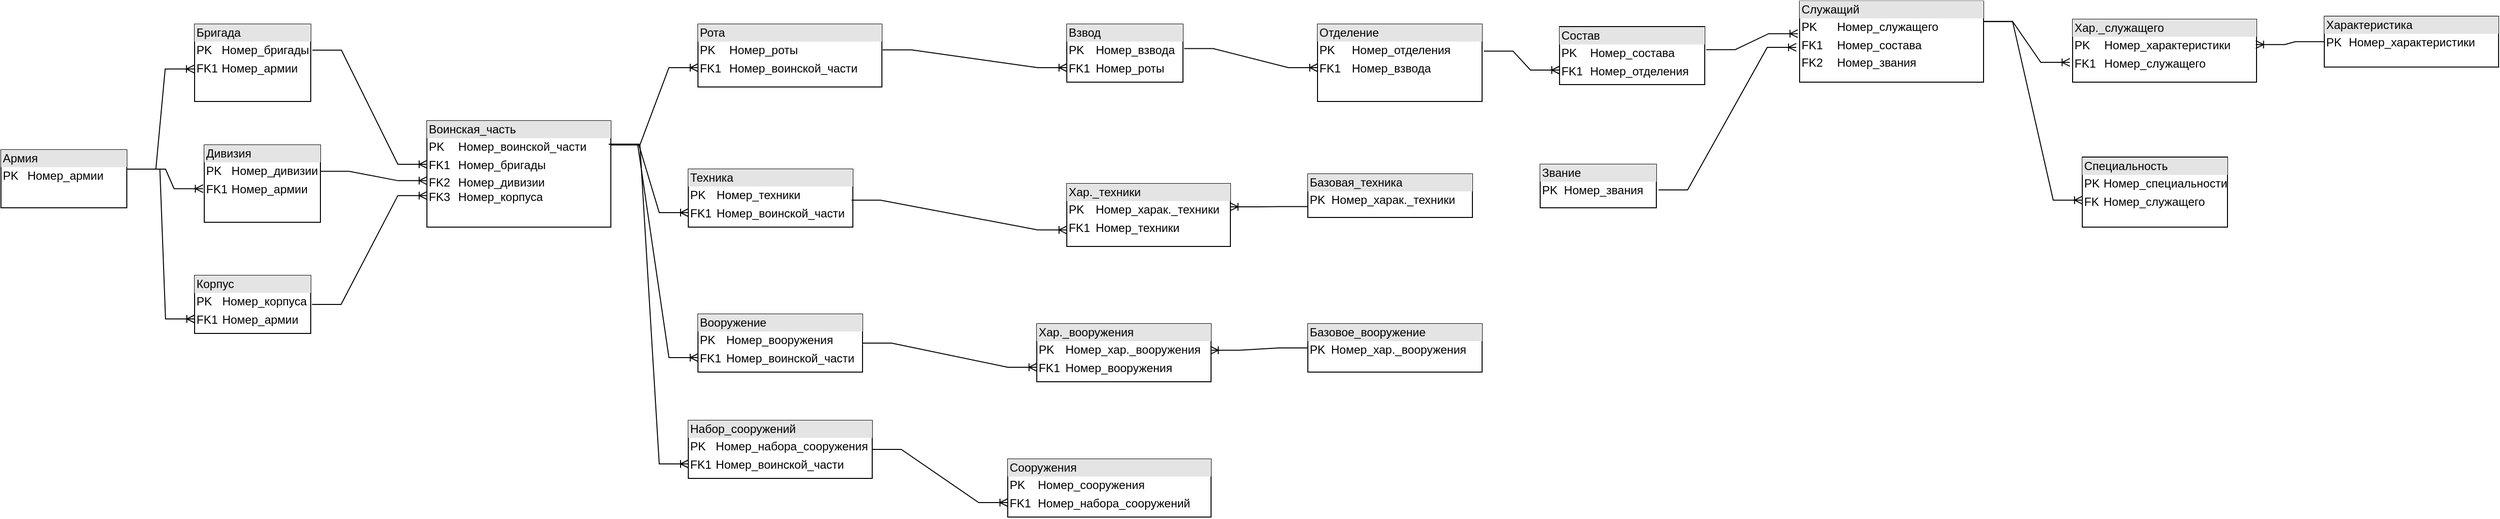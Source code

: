 <mxfile version="22.1.16" type="device">
  <diagram name="Страница — 1" id="wxvAFGrmQstsxwNd4sPq">
    <mxGraphModel dx="2503" dy="998" grid="1" gridSize="10" guides="1" tooltips="1" connect="1" arrows="1" fold="1" page="1" pageScale="1" pageWidth="827" pageHeight="1169" math="0" shadow="0">
      <root>
        <mxCell id="0" />
        <mxCell id="1" parent="0" />
        <mxCell id="2NydB8LwMS1_5UBZm370-73" value="&lt;div style=&quot;box-sizing:border-box;width:100%;background:#e4e4e4;padding:2px;&quot;&gt;Армия&lt;/div&gt;&lt;table style=&quot;width:100%;font-size:1em;&quot; cellpadding=&quot;2&quot; cellspacing=&quot;0&quot;&gt;&lt;tbody&gt;&lt;tr&gt;&lt;td&gt;PK&lt;/td&gt;&lt;td&gt;Номер_армии&lt;/td&gt;&lt;/tr&gt;&lt;tr&gt;&lt;td&gt;&lt;br&gt;&lt;/td&gt;&lt;td&gt;&lt;br&gt;&lt;/td&gt;&lt;/tr&gt;&lt;tr&gt;&lt;td&gt;&lt;/td&gt;&lt;td&gt;&lt;br&gt;&lt;/td&gt;&lt;/tr&gt;&lt;/tbody&gt;&lt;/table&gt;" style="verticalAlign=top;align=left;overflow=fill;html=1;whiteSpace=wrap;" parent="1" vertex="1">
          <mxGeometry x="20" y="510" width="130" height="60" as="geometry" />
        </mxCell>
        <mxCell id="2NydB8LwMS1_5UBZm370-75" value="&lt;div style=&quot;box-sizing:border-box;width:100%;background:#e4e4e4;padding:2px;&quot;&gt;Бригада&lt;/div&gt;&lt;table style=&quot;width:100%;font-size:1em;&quot; cellpadding=&quot;2&quot; cellspacing=&quot;0&quot;&gt;&lt;tbody&gt;&lt;tr&gt;&lt;td&gt;PK&lt;/td&gt;&lt;td&gt;Номер_бригады&lt;/td&gt;&lt;/tr&gt;&lt;tr&gt;&lt;td&gt;FK1&lt;/td&gt;&lt;td&gt;Номер_армии&lt;/td&gt;&lt;/tr&gt;&lt;tr&gt;&lt;td&gt;&lt;/td&gt;&lt;td&gt;&lt;br&gt;&lt;/td&gt;&lt;/tr&gt;&lt;/tbody&gt;&lt;/table&gt;" style="verticalAlign=top;align=left;overflow=fill;html=1;whiteSpace=wrap;" parent="1" vertex="1">
          <mxGeometry x="220" y="380" width="120" height="80" as="geometry" />
        </mxCell>
        <mxCell id="2NydB8LwMS1_5UBZm370-76" value="&lt;div style=&quot;box-sizing:border-box;width:100%;background:#e4e4e4;padding:2px;&quot;&gt;Дивизия&lt;/div&gt;&lt;table style=&quot;width:100%;font-size:1em;&quot; cellpadding=&quot;2&quot; cellspacing=&quot;0&quot;&gt;&lt;tbody&gt;&lt;tr&gt;&lt;td&gt;PK&lt;/td&gt;&lt;td&gt;Номер_дивизии&lt;/td&gt;&lt;/tr&gt;&lt;tr&gt;&lt;td&gt;FK1&lt;/td&gt;&lt;td&gt;Номер_армии&lt;/td&gt;&lt;/tr&gt;&lt;tr&gt;&lt;td&gt;&lt;/td&gt;&lt;td&gt;&lt;br&gt;&lt;/td&gt;&lt;/tr&gt;&lt;/tbody&gt;&lt;/table&gt;" style="verticalAlign=top;align=left;overflow=fill;html=1;whiteSpace=wrap;" parent="1" vertex="1">
          <mxGeometry x="230" y="505" width="120" height="80" as="geometry" />
        </mxCell>
        <mxCell id="2NydB8LwMS1_5UBZm370-77" value="&lt;div style=&quot;box-sizing:border-box;width:100%;background:#e4e4e4;padding:2px;&quot;&gt;Корпус&lt;/div&gt;&lt;table style=&quot;width:100%;font-size:1em;&quot; cellpadding=&quot;2&quot; cellspacing=&quot;0&quot;&gt;&lt;tbody&gt;&lt;tr&gt;&lt;td&gt;PK&lt;/td&gt;&lt;td&gt;Номер_корпуса&lt;/td&gt;&lt;/tr&gt;&lt;tr&gt;&lt;td&gt;FK1&lt;/td&gt;&lt;td&gt;Номер_армии&lt;/td&gt;&lt;/tr&gt;&lt;tr&gt;&lt;td&gt;&lt;/td&gt;&lt;td&gt;&lt;br&gt;&lt;/td&gt;&lt;/tr&gt;&lt;/tbody&gt;&lt;/table&gt;" style="verticalAlign=top;align=left;overflow=fill;html=1;whiteSpace=wrap;" parent="1" vertex="1">
          <mxGeometry x="220" y="640" width="120" height="60" as="geometry" />
        </mxCell>
        <mxCell id="2NydB8LwMS1_5UBZm370-80" value="&lt;div style=&quot;box-sizing:border-box;width:100%;background:#e4e4e4;padding:2px;&quot;&gt;Воинская_часть&lt;/div&gt;&lt;table style=&quot;width:100%;font-size:1em;&quot; cellpadding=&quot;2&quot; cellspacing=&quot;0&quot;&gt;&lt;tbody&gt;&lt;tr&gt;&lt;td&gt;PK&lt;/td&gt;&lt;td&gt;Номер_воинской_части&lt;/td&gt;&lt;/tr&gt;&lt;tr&gt;&lt;td&gt;FK1&lt;/td&gt;&lt;td&gt;Номер_бригады&lt;/td&gt;&lt;/tr&gt;&lt;tr&gt;&lt;td&gt;FK2&lt;br&gt;FK3&lt;/td&gt;&lt;td&gt;Номер_дивизии&lt;br&gt;Номер_корпуса&lt;/td&gt;&lt;/tr&gt;&lt;/tbody&gt;&lt;/table&gt;" style="verticalAlign=top;align=left;overflow=fill;html=1;whiteSpace=wrap;" parent="1" vertex="1">
          <mxGeometry x="460" y="480" width="190" height="110" as="geometry" />
        </mxCell>
        <mxCell id="2NydB8LwMS1_5UBZm370-81" value="&lt;div style=&quot;box-sizing:border-box;width:100%;background:#e4e4e4;padding:2px;&quot;&gt;Рота&lt;/div&gt;&lt;table style=&quot;width:100%;font-size:1em;&quot; cellpadding=&quot;2&quot; cellspacing=&quot;0&quot;&gt;&lt;tbody&gt;&lt;tr&gt;&lt;td&gt;PK&lt;/td&gt;&lt;td&gt;Номер_роты&lt;/td&gt;&lt;/tr&gt;&lt;tr&gt;&lt;td&gt;FK1&lt;/td&gt;&lt;td&gt;Номер_воинской_части&lt;/td&gt;&lt;/tr&gt;&lt;tr&gt;&lt;td&gt;&lt;/td&gt;&lt;td&gt;&lt;br&gt;&lt;/td&gt;&lt;/tr&gt;&lt;/tbody&gt;&lt;/table&gt;" style="verticalAlign=top;align=left;overflow=fill;html=1;whiteSpace=wrap;" parent="1" vertex="1">
          <mxGeometry x="740" y="380" width="190" height="65" as="geometry" />
        </mxCell>
        <mxCell id="2NydB8LwMS1_5UBZm370-82" value="&lt;div style=&quot;box-sizing:border-box;width:100%;background:#e4e4e4;padding:2px;&quot;&gt;Техника&lt;/div&gt;&lt;table style=&quot;width:100%;font-size:1em;&quot; cellpadding=&quot;2&quot; cellspacing=&quot;0&quot;&gt;&lt;tbody&gt;&lt;tr&gt;&lt;td&gt;PK&lt;/td&gt;&lt;td&gt;Номер_техники&lt;/td&gt;&lt;/tr&gt;&lt;tr&gt;&lt;td&gt;FK1&lt;/td&gt;&lt;td&gt;Номер_воинской_части&lt;/td&gt;&lt;/tr&gt;&lt;tr&gt;&lt;td&gt;&lt;/td&gt;&lt;td&gt;&lt;br&gt;&lt;/td&gt;&lt;/tr&gt;&lt;/tbody&gt;&lt;/table&gt;" style="verticalAlign=top;align=left;overflow=fill;html=1;whiteSpace=wrap;" parent="1" vertex="1">
          <mxGeometry x="730" y="530" width="170" height="60" as="geometry" />
        </mxCell>
        <mxCell id="2NydB8LwMS1_5UBZm370-83" value="&lt;div style=&quot;box-sizing:border-box;width:100%;background:#e4e4e4;padding:2px;&quot;&gt;Вооружение&lt;/div&gt;&lt;table style=&quot;width:100%;font-size:1em;&quot; cellpadding=&quot;2&quot; cellspacing=&quot;0&quot;&gt;&lt;tbody&gt;&lt;tr&gt;&lt;td&gt;PK&lt;/td&gt;&lt;td&gt;Номер_вооружения&lt;/td&gt;&lt;/tr&gt;&lt;tr&gt;&lt;td&gt;FK1&lt;/td&gt;&lt;td&gt;Номер_воинской_части&lt;/td&gt;&lt;/tr&gt;&lt;tr&gt;&lt;td&gt;&lt;/td&gt;&lt;td&gt;&lt;br&gt;&lt;/td&gt;&lt;/tr&gt;&lt;/tbody&gt;&lt;/table&gt;" style="verticalAlign=top;align=left;overflow=fill;html=1;whiteSpace=wrap;" parent="1" vertex="1">
          <mxGeometry x="740" y="680" width="170" height="60" as="geometry" />
        </mxCell>
        <mxCell id="2NydB8LwMS1_5UBZm370-84" value="&lt;div style=&quot;box-sizing:border-box;width:100%;background:#e4e4e4;padding:2px;&quot;&gt;Набор_сооружений&lt;/div&gt;&lt;table style=&quot;width:100%;font-size:1em;&quot; cellpadding=&quot;2&quot; cellspacing=&quot;0&quot;&gt;&lt;tbody&gt;&lt;tr&gt;&lt;td&gt;PK&lt;/td&gt;&lt;td&gt;Номер_набора_сооружения&lt;/td&gt;&lt;/tr&gt;&lt;tr&gt;&lt;td&gt;FK1&lt;/td&gt;&lt;td&gt;Номер_воинской_части&lt;/td&gt;&lt;/tr&gt;&lt;tr&gt;&lt;td&gt;&lt;/td&gt;&lt;td&gt;&lt;br&gt;&lt;/td&gt;&lt;/tr&gt;&lt;/tbody&gt;&lt;/table&gt;" style="verticalAlign=top;align=left;overflow=fill;html=1;whiteSpace=wrap;" parent="1" vertex="1">
          <mxGeometry x="730" y="790" width="190" height="60" as="geometry" />
        </mxCell>
        <mxCell id="2NydB8LwMS1_5UBZm370-85" value="&lt;div style=&quot;box-sizing:border-box;width:100%;background:#e4e4e4;padding:2px;&quot;&gt;Взвод&lt;/div&gt;&lt;table style=&quot;width:100%;font-size:1em;&quot; cellpadding=&quot;2&quot; cellspacing=&quot;0&quot;&gt;&lt;tbody&gt;&lt;tr&gt;&lt;td&gt;PK&lt;/td&gt;&lt;td&gt;Номер_взвода&lt;/td&gt;&lt;/tr&gt;&lt;tr&gt;&lt;td&gt;FK1&lt;/td&gt;&lt;td&gt;Номер_роты&lt;/td&gt;&lt;/tr&gt;&lt;tr&gt;&lt;td&gt;&lt;/td&gt;&lt;td&gt;&lt;br&gt;&lt;/td&gt;&lt;/tr&gt;&lt;/tbody&gt;&lt;/table&gt;" style="verticalAlign=top;align=left;overflow=fill;html=1;whiteSpace=wrap;" parent="1" vertex="1">
          <mxGeometry x="1121" y="380" width="120" height="60" as="geometry" />
        </mxCell>
        <mxCell id="2NydB8LwMS1_5UBZm370-86" value="&lt;div style=&quot;box-sizing:border-box;width:100%;background:#e4e4e4;padding:2px;&quot;&gt;Хар._техники&lt;/div&gt;&lt;table style=&quot;width:100%;font-size:1em;&quot; cellpadding=&quot;2&quot; cellspacing=&quot;0&quot;&gt;&lt;tbody&gt;&lt;tr&gt;&lt;td&gt;PK&lt;/td&gt;&lt;td&gt;Номер_харак._техники&lt;/td&gt;&lt;/tr&gt;&lt;tr&gt;&lt;td&gt;FK1&lt;/td&gt;&lt;td&gt;Номер_техники&lt;/td&gt;&lt;/tr&gt;&lt;tr&gt;&lt;td&gt;&lt;/td&gt;&lt;td&gt;&lt;br&gt;&lt;/td&gt;&lt;/tr&gt;&lt;/tbody&gt;&lt;/table&gt;" style="verticalAlign=top;align=left;overflow=fill;html=1;whiteSpace=wrap;" parent="1" vertex="1">
          <mxGeometry x="1121" y="545" width="169" height="65" as="geometry" />
        </mxCell>
        <mxCell id="2NydB8LwMS1_5UBZm370-87" value="&lt;div style=&quot;box-sizing:border-box;width:100%;background:#e4e4e4;padding:2px;&quot;&gt;Хар._вооружения&lt;/div&gt;&lt;table style=&quot;width:100%;font-size:1em;&quot; cellpadding=&quot;2&quot; cellspacing=&quot;0&quot;&gt;&lt;tbody&gt;&lt;tr&gt;&lt;td&gt;PK&lt;/td&gt;&lt;td&gt;Номер_хар._вооружения&lt;/td&gt;&lt;/tr&gt;&lt;tr&gt;&lt;td&gt;FK1&lt;/td&gt;&lt;td&gt;Номер_вооружения&lt;/td&gt;&lt;/tr&gt;&lt;tr&gt;&lt;td&gt;&lt;/td&gt;&lt;td&gt;&lt;br&gt;&lt;/td&gt;&lt;/tr&gt;&lt;/tbody&gt;&lt;/table&gt;" style="verticalAlign=top;align=left;overflow=fill;html=1;whiteSpace=wrap;" parent="1" vertex="1">
          <mxGeometry x="1090" y="690" width="180" height="60" as="geometry" />
        </mxCell>
        <mxCell id="2NydB8LwMS1_5UBZm370-88" value="&lt;div style=&quot;box-sizing:border-box;width:100%;background:#e4e4e4;padding:2px;&quot;&gt;Сооружения&lt;/div&gt;&lt;table style=&quot;width:100%;font-size:1em;&quot; cellpadding=&quot;2&quot; cellspacing=&quot;0&quot;&gt;&lt;tbody&gt;&lt;tr&gt;&lt;td&gt;PK&lt;/td&gt;&lt;td&gt;Номер_сооружения&lt;/td&gt;&lt;/tr&gt;&lt;tr&gt;&lt;td&gt;FK1&lt;/td&gt;&lt;td&gt;Номер_набора_сооружений&lt;/td&gt;&lt;/tr&gt;&lt;tr&gt;&lt;td&gt;&lt;/td&gt;&lt;td&gt;&lt;br&gt;&lt;/td&gt;&lt;/tr&gt;&lt;/tbody&gt;&lt;/table&gt;" style="verticalAlign=top;align=left;overflow=fill;html=1;whiteSpace=wrap;" parent="1" vertex="1">
          <mxGeometry x="1060" y="830" width="210" height="60" as="geometry" />
        </mxCell>
        <mxCell id="2NydB8LwMS1_5UBZm370-89" value="&lt;div style=&quot;box-sizing:border-box;width:100%;background:#e4e4e4;padding:2px;&quot;&gt;Отделение&lt;/div&gt;&lt;table style=&quot;width:100%;font-size:1em;&quot; cellpadding=&quot;2&quot; cellspacing=&quot;0&quot;&gt;&lt;tbody&gt;&lt;tr&gt;&lt;td&gt;PK&lt;/td&gt;&lt;td&gt;Номер_отделения&lt;/td&gt;&lt;/tr&gt;&lt;tr&gt;&lt;td&gt;FK1&lt;/td&gt;&lt;td&gt;Номер_взвода&lt;/td&gt;&lt;/tr&gt;&lt;tr&gt;&lt;td&gt;&lt;/td&gt;&lt;td&gt;&lt;br&gt;&lt;/td&gt;&lt;/tr&gt;&lt;/tbody&gt;&lt;/table&gt;" style="verticalAlign=top;align=left;overflow=fill;html=1;whiteSpace=wrap;" parent="1" vertex="1">
          <mxGeometry x="1380" y="380" width="170" height="80" as="geometry" />
        </mxCell>
        <mxCell id="2NydB8LwMS1_5UBZm370-90" value="&lt;div style=&quot;box-sizing:border-box;width:100%;background:#e4e4e4;padding:2px;&quot;&gt;Базовая_техника&lt;/div&gt;&lt;table style=&quot;width:100%;font-size:1em;&quot; cellpadding=&quot;2&quot; cellspacing=&quot;0&quot;&gt;&lt;tbody&gt;&lt;tr&gt;&lt;td&gt;PK&lt;/td&gt;&lt;td&gt;Номер_харак._техники&lt;/td&gt;&lt;/tr&gt;&lt;tr&gt;&lt;td&gt;&lt;br&gt;&lt;/td&gt;&lt;td&gt;&lt;br&gt;&lt;/td&gt;&lt;/tr&gt;&lt;tr&gt;&lt;td&gt;&lt;/td&gt;&lt;td&gt;&lt;br&gt;&lt;/td&gt;&lt;/tr&gt;&lt;/tbody&gt;&lt;/table&gt;" style="verticalAlign=top;align=left;overflow=fill;html=1;whiteSpace=wrap;" parent="1" vertex="1">
          <mxGeometry x="1370" y="535" width="170" height="45" as="geometry" />
        </mxCell>
        <mxCell id="2NydB8LwMS1_5UBZm370-91" value="&lt;div style=&quot;box-sizing:border-box;width:100%;background:#e4e4e4;padding:2px;&quot;&gt;Базовое_вооружение&lt;/div&gt;&lt;table style=&quot;width:100%;font-size:1em;&quot; cellpadding=&quot;2&quot; cellspacing=&quot;0&quot;&gt;&lt;tbody&gt;&lt;tr&gt;&lt;td&gt;PK&lt;/td&gt;&lt;td&gt;Номер_хар._вооружения&lt;/td&gt;&lt;/tr&gt;&lt;tr&gt;&lt;td&gt;&lt;br&gt;&lt;/td&gt;&lt;td&gt;&lt;br&gt;&lt;/td&gt;&lt;/tr&gt;&lt;tr&gt;&lt;td&gt;&lt;/td&gt;&lt;td&gt;&lt;br&gt;&lt;/td&gt;&lt;/tr&gt;&lt;/tbody&gt;&lt;/table&gt;" style="verticalAlign=top;align=left;overflow=fill;html=1;whiteSpace=wrap;" parent="1" vertex="1">
          <mxGeometry x="1370" y="690" width="180" height="50" as="geometry" />
        </mxCell>
        <mxCell id="2NydB8LwMS1_5UBZm370-92" value="&lt;div style=&quot;box-sizing:border-box;width:100%;background:#e4e4e4;padding:2px;&quot;&gt;Состав&lt;/div&gt;&lt;table style=&quot;width:100%;font-size:1em;&quot; cellpadding=&quot;2&quot; cellspacing=&quot;0&quot;&gt;&lt;tbody&gt;&lt;tr&gt;&lt;td&gt;PK&lt;/td&gt;&lt;td&gt;Номер_состава&lt;/td&gt;&lt;/tr&gt;&lt;tr&gt;&lt;td&gt;FK1&lt;/td&gt;&lt;td&gt;Номер_отделения&lt;/td&gt;&lt;/tr&gt;&lt;tr&gt;&lt;td&gt;&lt;/td&gt;&lt;td&gt;&lt;br&gt;&lt;/td&gt;&lt;/tr&gt;&lt;/tbody&gt;&lt;/table&gt;" style="verticalAlign=top;align=left;overflow=fill;html=1;whiteSpace=wrap;" parent="1" vertex="1">
          <mxGeometry x="1630" y="382.5" width="150" height="60" as="geometry" />
        </mxCell>
        <mxCell id="2NydB8LwMS1_5UBZm370-93" value="&lt;div style=&quot;box-sizing:border-box;width:100%;background:#e4e4e4;padding:2px;&quot;&gt;Звание&lt;/div&gt;&lt;table style=&quot;width:100%;font-size:1em;&quot; cellpadding=&quot;2&quot; cellspacing=&quot;0&quot;&gt;&lt;tbody&gt;&lt;tr&gt;&lt;td&gt;PK&lt;/td&gt;&lt;td&gt;Номер_звания&lt;/td&gt;&lt;/tr&gt;&lt;tr&gt;&lt;td&gt;&lt;br&gt;&lt;/td&gt;&lt;td&gt;&lt;/td&gt;&lt;/tr&gt;&lt;/tbody&gt;&lt;/table&gt;" style="verticalAlign=top;align=left;overflow=fill;html=1;whiteSpace=wrap;" parent="1" vertex="1">
          <mxGeometry x="1610" y="525" width="120" height="45" as="geometry" />
        </mxCell>
        <mxCell id="2NydB8LwMS1_5UBZm370-95" value="&lt;div style=&quot;box-sizing:border-box;width:100%;background:#e4e4e4;padding:2px;&quot;&gt;Хар._служащего&lt;/div&gt;&lt;table style=&quot;width:100%;font-size:1em;&quot; cellpadding=&quot;2&quot; cellspacing=&quot;0&quot;&gt;&lt;tbody&gt;&lt;tr&gt;&lt;td&gt;PK&lt;/td&gt;&lt;td&gt;Номер_характеристики&lt;/td&gt;&lt;/tr&gt;&lt;tr&gt;&lt;td&gt;FK1&lt;/td&gt;&lt;td&gt;Номер_служащего&lt;/td&gt;&lt;/tr&gt;&lt;tr&gt;&lt;td&gt;&lt;/td&gt;&lt;td&gt;&lt;br&gt;&lt;/td&gt;&lt;/tr&gt;&lt;/tbody&gt;&lt;/table&gt;" style="verticalAlign=top;align=left;overflow=fill;html=1;whiteSpace=wrap;" parent="1" vertex="1">
          <mxGeometry x="2160" y="375" width="190" height="65" as="geometry" />
        </mxCell>
        <mxCell id="2NydB8LwMS1_5UBZm370-96" value="&lt;div style=&quot;box-sizing:border-box;width:100%;background:#e4e4e4;padding:2px;&quot;&gt;Специальность&lt;/div&gt;&lt;table style=&quot;width:100%;font-size:1em;&quot; cellpadding=&quot;2&quot; cellspacing=&quot;0&quot;&gt;&lt;tbody&gt;&lt;tr&gt;&lt;td&gt;PK&lt;/td&gt;&lt;td&gt;Номер_специальности&lt;/td&gt;&lt;/tr&gt;&lt;tr&gt;&lt;td&gt;FK&lt;/td&gt;&lt;td&gt;Номер_служащего&lt;/td&gt;&lt;/tr&gt;&lt;tr&gt;&lt;td&gt;&lt;/td&gt;&lt;td&gt;&lt;br&gt;&lt;/td&gt;&lt;/tr&gt;&lt;/tbody&gt;&lt;/table&gt;" style="verticalAlign=top;align=left;overflow=fill;html=1;whiteSpace=wrap;" parent="1" vertex="1">
          <mxGeometry x="2170" y="517.5" width="150" height="72.5" as="geometry" />
        </mxCell>
        <mxCell id="2NydB8LwMS1_5UBZm370-97" value="&lt;div style=&quot;box-sizing:border-box;width:100%;background:#e4e4e4;padding:2px;&quot;&gt;Характеристика&lt;/div&gt;&lt;table style=&quot;width:100%;font-size:1em;&quot; cellpadding=&quot;2&quot; cellspacing=&quot;0&quot;&gt;&lt;tbody&gt;&lt;tr&gt;&lt;td&gt;PK&lt;/td&gt;&lt;td&gt;Номер_характеристики&lt;/td&gt;&lt;/tr&gt;&lt;tr&gt;&lt;td&gt;&lt;br&gt;&lt;/td&gt;&lt;td&gt;&lt;br&gt;&lt;/td&gt;&lt;/tr&gt;&lt;tr&gt;&lt;td&gt;&lt;/td&gt;&lt;td&gt;&lt;br&gt;&lt;/td&gt;&lt;/tr&gt;&lt;/tbody&gt;&lt;/table&gt;" style="verticalAlign=top;align=left;overflow=fill;html=1;whiteSpace=wrap;" parent="1" vertex="1">
          <mxGeometry x="2420" y="371.88" width="180" height="52.5" as="geometry" />
        </mxCell>
        <mxCell id="agucKxsT86LSdvKfxH9--2" value="" style="edgeStyle=entityRelationEdgeStyle;fontSize=12;html=1;endArrow=ERoneToMany;rounded=0;entryX=-0.003;entryY=0.58;entryDx=0;entryDy=0;entryPerimeter=0;" parent="1" target="2NydB8LwMS1_5UBZm370-75" edge="1">
          <mxGeometry width="100" height="100" relative="1" as="geometry">
            <mxPoint x="150" y="530" as="sourcePoint" />
            <mxPoint x="200" y="370" as="targetPoint" />
          </mxGeometry>
        </mxCell>
        <mxCell id="agucKxsT86LSdvKfxH9--3" value="" style="edgeStyle=entityRelationEdgeStyle;fontSize=12;html=1;endArrow=ERoneToMany;rounded=0;entryX=-0.01;entryY=0.565;entryDx=0;entryDy=0;entryPerimeter=0;" parent="1" target="2NydB8LwMS1_5UBZm370-76" edge="1">
          <mxGeometry width="100" height="100" relative="1" as="geometry">
            <mxPoint x="160" y="530" as="sourcePoint" />
            <mxPoint x="180" y="590" as="targetPoint" />
          </mxGeometry>
        </mxCell>
        <mxCell id="agucKxsT86LSdvKfxH9--4" value="" style="edgeStyle=entityRelationEdgeStyle;fontSize=12;html=1;endArrow=ERoneToMany;rounded=0;entryX=0;entryY=0.75;entryDx=0;entryDy=0;exitX=1.032;exitY=0.334;exitDx=0;exitDy=0;exitPerimeter=0;" parent="1" source="2NydB8LwMS1_5UBZm370-73" target="2NydB8LwMS1_5UBZm370-77" edge="1">
          <mxGeometry width="100" height="100" relative="1" as="geometry">
            <mxPoint x="100" y="700" as="sourcePoint" />
            <mxPoint x="200" y="600" as="targetPoint" />
          </mxGeometry>
        </mxCell>
        <mxCell id="agucKxsT86LSdvKfxH9--5" value="" style="edgeStyle=entityRelationEdgeStyle;fontSize=12;html=1;endArrow=ERoneToMany;rounded=0;exitX=1.014;exitY=0.336;exitDx=0;exitDy=0;exitPerimeter=0;entryX=-0.013;entryY=0.406;entryDx=0;entryDy=0;entryPerimeter=0;" parent="1" source="2NydB8LwMS1_5UBZm370-75" edge="1">
          <mxGeometry width="100" height="100" relative="1" as="geometry">
            <mxPoint x="342.71" y="406.5" as="sourcePoint" />
            <mxPoint x="460" y="525" as="targetPoint" />
          </mxGeometry>
        </mxCell>
        <mxCell id="agucKxsT86LSdvKfxH9--6" value="" style="edgeStyle=entityRelationEdgeStyle;fontSize=12;html=1;endArrow=ERoneToMany;rounded=0;entryX=0;entryY=0.563;entryDx=0;entryDy=0;entryPerimeter=0;exitX=0.997;exitY=0.34;exitDx=0;exitDy=0;exitPerimeter=0;" parent="1" source="2NydB8LwMS1_5UBZm370-76" target="2NydB8LwMS1_5UBZm370-80" edge="1">
          <mxGeometry width="100" height="100" relative="1" as="geometry">
            <mxPoint x="353" y="532" as="sourcePoint" />
            <mxPoint x="540" y="360" as="targetPoint" />
          </mxGeometry>
        </mxCell>
        <mxCell id="agucKxsT86LSdvKfxH9--7" value="" style="edgeStyle=entityRelationEdgeStyle;fontSize=12;html=1;endArrow=ERoneToMany;rounded=0;exitX=1;exitY=0.5;exitDx=0;exitDy=0;entryX=-0.007;entryY=0.703;entryDx=0;entryDy=0;entryPerimeter=0;" parent="1" edge="1">
          <mxGeometry width="100" height="100" relative="1" as="geometry">
            <mxPoint x="341.33" y="670" as="sourcePoint" />
            <mxPoint x="460.0" y="557.33" as="targetPoint" />
          </mxGeometry>
        </mxCell>
        <mxCell id="agucKxsT86LSdvKfxH9--8" value="" style="edgeStyle=entityRelationEdgeStyle;fontSize=12;html=1;endArrow=ERoneToMany;rounded=0;" parent="1" edge="1">
          <mxGeometry width="100" height="100" relative="1" as="geometry">
            <mxPoint x="650" y="505" as="sourcePoint" />
            <mxPoint x="740" y="425" as="targetPoint" />
          </mxGeometry>
        </mxCell>
        <mxCell id="agucKxsT86LSdvKfxH9--9" value="" style="edgeStyle=entityRelationEdgeStyle;fontSize=12;html=1;endArrow=ERoneToMany;rounded=0;exitX=0.994;exitY=0.224;exitDx=0;exitDy=0;exitPerimeter=0;entryX=0;entryY=0.75;entryDx=0;entryDy=0;" parent="1" source="2NydB8LwMS1_5UBZm370-80" target="2NydB8LwMS1_5UBZm370-82" edge="1">
          <mxGeometry width="100" height="100" relative="1" as="geometry">
            <mxPoint x="660" y="590" as="sourcePoint" />
            <mxPoint x="760" y="490" as="targetPoint" />
          </mxGeometry>
        </mxCell>
        <mxCell id="agucKxsT86LSdvKfxH9--10" value="" style="edgeStyle=entityRelationEdgeStyle;fontSize=12;html=1;endArrow=ERoneToMany;rounded=0;entryX=0;entryY=0.75;entryDx=0;entryDy=0;exitX=0.988;exitY=0.221;exitDx=0;exitDy=0;exitPerimeter=0;" parent="1" source="2NydB8LwMS1_5UBZm370-80" target="2NydB8LwMS1_5UBZm370-83" edge="1">
          <mxGeometry width="100" height="100" relative="1" as="geometry">
            <mxPoint x="590" y="710" as="sourcePoint" />
            <mxPoint x="690" y="610" as="targetPoint" />
          </mxGeometry>
        </mxCell>
        <mxCell id="agucKxsT86LSdvKfxH9--11" value="" style="edgeStyle=entityRelationEdgeStyle;fontSize=12;html=1;endArrow=ERoneToMany;rounded=0;entryX=0;entryY=0.75;entryDx=0;entryDy=0;exitX=1;exitY=0.221;exitDx=0;exitDy=0;exitPerimeter=0;" parent="1" source="2NydB8LwMS1_5UBZm370-80" target="2NydB8LwMS1_5UBZm370-84" edge="1">
          <mxGeometry width="100" height="100" relative="1" as="geometry">
            <mxPoint x="580" y="730" as="sourcePoint" />
            <mxPoint x="680" y="630" as="targetPoint" />
          </mxGeometry>
        </mxCell>
        <mxCell id="agucKxsT86LSdvKfxH9--12" value="" style="edgeStyle=entityRelationEdgeStyle;fontSize=12;html=1;endArrow=ERoneToMany;rounded=0;exitX=1.004;exitY=0.409;exitDx=0;exitDy=0;exitPerimeter=0;entryX=0;entryY=0.75;entryDx=0;entryDy=0;" parent="1" source="2NydB8LwMS1_5UBZm370-81" target="2NydB8LwMS1_5UBZm370-85" edge="1">
          <mxGeometry width="100" height="100" relative="1" as="geometry">
            <mxPoint x="1040" y="350" as="sourcePoint" />
            <mxPoint x="1140" y="250" as="targetPoint" />
          </mxGeometry>
        </mxCell>
        <mxCell id="agucKxsT86LSdvKfxH9--13" value="" style="edgeStyle=entityRelationEdgeStyle;fontSize=12;html=1;endArrow=ERoneToMany;rounded=0;exitX=1;exitY=0.5;exitDx=0;exitDy=0;entryX=0.008;entryY=0.705;entryDx=0;entryDy=0;entryPerimeter=0;" parent="1" edge="1">
          <mxGeometry width="100" height="100" relative="1" as="geometry">
            <mxPoint x="898.65" y="562.09" as="sourcePoint" />
            <mxPoint x="1121.002" y="592.915" as="targetPoint" />
          </mxGeometry>
        </mxCell>
        <mxCell id="agucKxsT86LSdvKfxH9--14" value="" style="edgeStyle=entityRelationEdgeStyle;fontSize=12;html=1;endArrow=ERoneToMany;rounded=0;exitX=1;exitY=0.5;exitDx=0;exitDy=0;entryX=0;entryY=0.75;entryDx=0;entryDy=0;" parent="1" source="2NydB8LwMS1_5UBZm370-83" target="2NydB8LwMS1_5UBZm370-87" edge="1">
          <mxGeometry width="100" height="100" relative="1" as="geometry">
            <mxPoint x="950" y="730" as="sourcePoint" />
            <mxPoint x="1050" y="630" as="targetPoint" />
          </mxGeometry>
        </mxCell>
        <mxCell id="agucKxsT86LSdvKfxH9--15" value="" style="edgeStyle=entityRelationEdgeStyle;fontSize=12;html=1;endArrow=ERoneToMany;rounded=0;entryX=0.997;entryY=0.457;entryDx=0;entryDy=0;entryPerimeter=0;exitX=0;exitY=0.5;exitDx=0;exitDy=0;" parent="1" source="2NydB8LwMS1_5UBZm370-91" target="2NydB8LwMS1_5UBZm370-87" edge="1">
          <mxGeometry width="100" height="100" relative="1" as="geometry">
            <mxPoint x="1320" y="690" as="sourcePoint" />
            <mxPoint x="1310.0" y="740.0" as="targetPoint" />
          </mxGeometry>
        </mxCell>
        <mxCell id="agucKxsT86LSdvKfxH9--17" value="" style="edgeStyle=entityRelationEdgeStyle;fontSize=12;html=1;endArrow=ERoneToMany;rounded=0;entryX=0;entryY=0.75;entryDx=0;entryDy=0;exitX=1;exitY=0.5;exitDx=0;exitDy=0;" parent="1" source="2NydB8LwMS1_5UBZm370-84" target="2NydB8LwMS1_5UBZm370-88" edge="1">
          <mxGeometry width="100" height="100" relative="1" as="geometry">
            <mxPoint x="890" y="970" as="sourcePoint" />
            <mxPoint x="990" y="870" as="targetPoint" />
          </mxGeometry>
        </mxCell>
        <mxCell id="agucKxsT86LSdvKfxH9--18" value="" style="edgeStyle=entityRelationEdgeStyle;fontSize=12;html=1;endArrow=ERoneToMany;rounded=0;exitX=0;exitY=0.75;exitDx=0;exitDy=0;entryX=0.999;entryY=0.369;entryDx=0;entryDy=0;entryPerimeter=0;" parent="1" source="2NydB8LwMS1_5UBZm370-90" target="2NydB8LwMS1_5UBZm370-86" edge="1">
          <mxGeometry width="100" height="100" relative="1" as="geometry">
            <mxPoint x="1290" y="380" as="sourcePoint" />
            <mxPoint x="1390" y="280" as="targetPoint" />
          </mxGeometry>
        </mxCell>
        <mxCell id="agucKxsT86LSdvKfxH9--19" value="" style="edgeStyle=entityRelationEdgeStyle;fontSize=12;html=1;endArrow=ERoneToMany;rounded=0;entryX=0;entryY=0.5;entryDx=0;entryDy=0;exitX=1.01;exitY=0.421;exitDx=0;exitDy=0;exitPerimeter=0;" parent="1" source="2NydB8LwMS1_5UBZm370-85" edge="1">
          <mxGeometry width="100" height="100" relative="1" as="geometry">
            <mxPoint x="1290" y="395" as="sourcePoint" />
            <mxPoint x="1380.0" y="425" as="targetPoint" />
          </mxGeometry>
        </mxCell>
        <mxCell id="agucKxsT86LSdvKfxH9--20" value="" style="edgeStyle=entityRelationEdgeStyle;fontSize=12;html=1;endArrow=ERoneToMany;rounded=0;exitX=1.011;exitY=0.348;exitDx=0;exitDy=0;exitPerimeter=0;entryX=0;entryY=0.75;entryDx=0;entryDy=0;" parent="1" source="2NydB8LwMS1_5UBZm370-89" target="2NydB8LwMS1_5UBZm370-92" edge="1">
          <mxGeometry width="100" height="100" relative="1" as="geometry">
            <mxPoint x="1570" y="410" as="sourcePoint" />
            <mxPoint x="1670" y="310" as="targetPoint" />
          </mxGeometry>
        </mxCell>
        <mxCell id="agucKxsT86LSdvKfxH9--21" value="" style="edgeStyle=entityRelationEdgeStyle;fontSize=12;html=1;endArrow=ERoneToMany;rounded=0;entryX=-0.01;entryY=0.401;entryDx=0;entryDy=0;entryPerimeter=0;exitX=1.01;exitY=0.397;exitDx=0;exitDy=0;exitPerimeter=0;" parent="1" source="2NydB8LwMS1_5UBZm370-92" target="agucKxsT86LSdvKfxH9--22" edge="1">
          <mxGeometry width="100" height="100" relative="1" as="geometry">
            <mxPoint x="1784.89" y="406.9" as="sourcePoint" />
            <mxPoint x="1880" y="400.005" as="targetPoint" />
          </mxGeometry>
        </mxCell>
        <mxCell id="agucKxsT86LSdvKfxH9--22" value="&lt;div style=&quot;box-sizing:border-box;width:100%;background:#e4e4e4;padding:2px;&quot;&gt;Служащий&lt;/div&gt;&lt;table style=&quot;width:100%;font-size:1em;&quot; cellpadding=&quot;2&quot; cellspacing=&quot;0&quot;&gt;&lt;tbody&gt;&lt;tr&gt;&lt;td&gt;PK&lt;/td&gt;&lt;td&gt;Номер_служащего&lt;/td&gt;&lt;/tr&gt;&lt;tr&gt;&lt;td&gt;FK1&lt;/td&gt;&lt;td&gt;Номер_состава&lt;/td&gt;&lt;/tr&gt;&lt;tr&gt;&lt;td&gt;FK2&lt;br&gt;&lt;br&gt;&lt;/td&gt;&lt;td&gt;Номер_звания&lt;br&gt;&lt;br&gt;&lt;/td&gt;&lt;/tr&gt;&lt;/tbody&gt;&lt;/table&gt;" style="verticalAlign=top;align=left;overflow=fill;html=1;whiteSpace=wrap;" parent="1" vertex="1">
          <mxGeometry x="1878" y="356.25" width="190" height="83.75" as="geometry" />
        </mxCell>
        <mxCell id="agucKxsT86LSdvKfxH9--23" value="" style="edgeStyle=entityRelationEdgeStyle;fontSize=12;html=1;endArrow=ERoneToMany;rounded=0;entryX=-0.018;entryY=0.57;entryDx=0;entryDy=0;exitX=1.019;exitY=0.589;exitDx=0;exitDy=0;exitPerimeter=0;entryPerimeter=0;" parent="1" source="2NydB8LwMS1_5UBZm370-93" target="agucKxsT86LSdvKfxH9--22" edge="1">
          <mxGeometry width="100" height="100" relative="1" as="geometry">
            <mxPoint x="1760" y="550" as="sourcePoint" />
            <mxPoint x="1860" y="450" as="targetPoint" />
          </mxGeometry>
        </mxCell>
        <mxCell id="agucKxsT86LSdvKfxH9--24" value="" style="edgeStyle=entityRelationEdgeStyle;fontSize=12;html=1;endArrow=ERoneToMany;rounded=0;exitX=1;exitY=0.25;exitDx=0;exitDy=0;entryX=0.012;entryY=0.641;entryDx=0;entryDy=0;entryPerimeter=0;" parent="1" source="agucKxsT86LSdvKfxH9--22" edge="1">
          <mxGeometry width="100" height="100" relative="1" as="geometry">
            <mxPoint x="2066.2" y="382.505" as="sourcePoint" />
            <mxPoint x="2170" y="562.102" as="targetPoint" />
          </mxGeometry>
        </mxCell>
        <mxCell id="agucKxsT86LSdvKfxH9--26" value="" style="edgeStyle=entityRelationEdgeStyle;fontSize=12;html=1;endArrow=ERoneToMany;rounded=0;entryX=-0.015;entryY=0.685;entryDx=0;entryDy=0;entryPerimeter=0;exitX=1;exitY=0.25;exitDx=0;exitDy=0;" parent="1" source="agucKxsT86LSdvKfxH9--22" target="2NydB8LwMS1_5UBZm370-95" edge="1">
          <mxGeometry width="100" height="100" relative="1" as="geometry">
            <mxPoint x="2070" y="380" as="sourcePoint" />
            <mxPoint x="2040" y="540" as="targetPoint" />
          </mxGeometry>
        </mxCell>
        <mxCell id="agucKxsT86LSdvKfxH9--27" value="" style="edgeStyle=entityRelationEdgeStyle;fontSize=12;html=1;endArrow=ERoneToMany;rounded=0;entryX=0.996;entryY=0.401;entryDx=0;entryDy=0;entryPerimeter=0;exitX=0;exitY=0.5;exitDx=0;exitDy=0;" parent="1" source="2NydB8LwMS1_5UBZm370-97" target="2NydB8LwMS1_5UBZm370-95" edge="1">
          <mxGeometry width="100" height="100" relative="1" as="geometry">
            <mxPoint x="2410" y="492.5" as="sourcePoint" />
            <mxPoint x="2360" y="400" as="targetPoint" />
          </mxGeometry>
        </mxCell>
      </root>
    </mxGraphModel>
  </diagram>
</mxfile>
